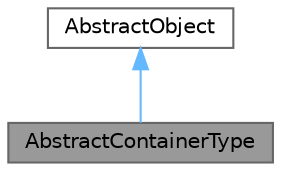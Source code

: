 digraph "AbstractContainerType"
{
 // LATEX_PDF_SIZE
  bgcolor="transparent";
  edge [fontname=Helvetica,fontsize=10,labelfontname=Helvetica,labelfontsize=10];
  node [fontname=Helvetica,fontsize=10,shape=box,height=0.2,width=0.4];
  Node1 [id="Node000001",label="AbstractContainerType",height=0.2,width=0.4,color="gray40", fillcolor="grey60", style="filled", fontcolor="black",tooltip="Abstract container object."];
  Node2 -> Node1 [id="edge1_Node000001_Node000002",dir="back",color="steelblue1",style="solid",tooltip=" "];
  Node2 [id="Node000002",label="AbstractObject",height=0.2,width=0.4,color="gray40", fillcolor="white", style="filled",URL="$d2/d3b/classAbstractObject.html",tooltip="This class is used to represent an object."];
}
